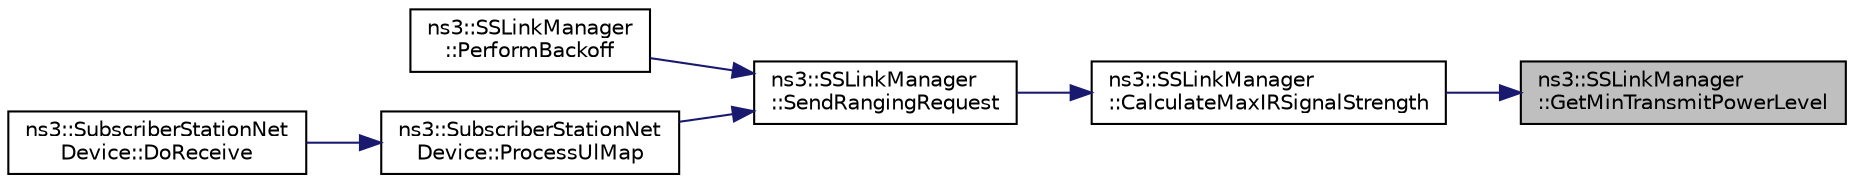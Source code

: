 digraph "ns3::SSLinkManager::GetMinTransmitPowerLevel"
{
 // LATEX_PDF_SIZE
  edge [fontname="Helvetica",fontsize="10",labelfontname="Helvetica",labelfontsize="10"];
  node [fontname="Helvetica",fontsize="10",shape=record];
  rankdir="RL";
  Node1 [label="ns3::SSLinkManager\l::GetMinTransmitPowerLevel",height=0.2,width=0.4,color="black", fillcolor="grey75", style="filled", fontcolor="black",tooltip="Get minimum transmit power level."];
  Node1 -> Node2 [dir="back",color="midnightblue",fontsize="10",style="solid",fontname="Helvetica"];
  Node2 [label="ns3::SSLinkManager\l::CalculateMaxIRSignalStrength",height=0.2,width=0.4,color="black", fillcolor="white", style="filled",URL="$classns3_1_1_s_s_link_manager.html#a20ff29424fb97fb9ee82fbac0b0fdd8f",tooltip="Calculate maximum IR signal strength."];
  Node2 -> Node3 [dir="back",color="midnightblue",fontsize="10",style="solid",fontname="Helvetica"];
  Node3 [label="ns3::SSLinkManager\l::SendRangingRequest",height=0.2,width=0.4,color="black", fillcolor="white", style="filled",URL="$classns3_1_1_s_s_link_manager.html#a588462b7fadd024760b556fc5e951d2c",tooltip="Send ranging request."];
  Node3 -> Node4 [dir="back",color="midnightblue",fontsize="10",style="solid",fontname="Helvetica"];
  Node4 [label="ns3::SSLinkManager\l::PerformBackoff",height=0.2,width=0.4,color="black", fillcolor="white", style="filled",URL="$classns3_1_1_s_s_link_manager.html#a3ed2a11a1e485c1d836cc6e6fe8a10b2",tooltip="Perform backoff."];
  Node3 -> Node5 [dir="back",color="midnightblue",fontsize="10",style="solid",fontname="Helvetica"];
  Node5 [label="ns3::SubscriberStationNet\lDevice::ProcessUlMap",height=0.2,width=0.4,color="black", fillcolor="white", style="filled",URL="$classns3_1_1_subscriber_station_net_device.html#adde622bba63e7642c23839812c95e391",tooltip="Process UL map."];
  Node5 -> Node6 [dir="back",color="midnightblue",fontsize="10",style="solid",fontname="Helvetica"];
  Node6 [label="ns3::SubscriberStationNet\lDevice::DoReceive",height=0.2,width=0.4,color="black", fillcolor="white", style="filled",URL="$classns3_1_1_subscriber_station_net_device.html#a2cdd421837891adea005eb7cde668a1f",tooltip="Receive a packet."];
}
